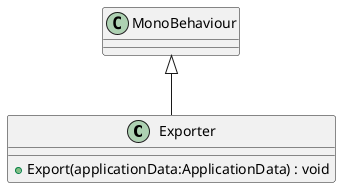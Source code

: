 @startuml
class Exporter {
    + Export(applicationData:ApplicationData) : void
}
MonoBehaviour <|-- Exporter
@enduml
